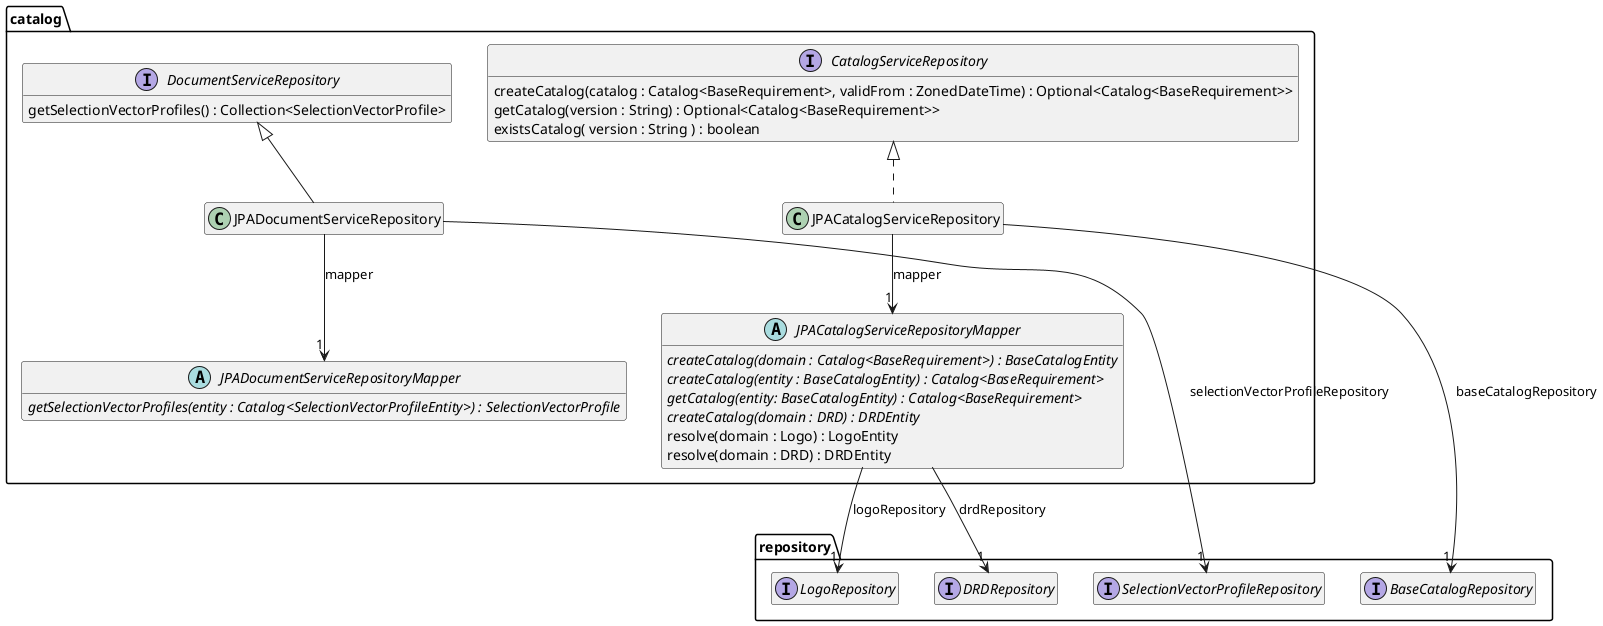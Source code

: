 @startuml Ebene3.png
hide empty members

package repository {
    interface BaseCatalogRepository
    interface LogoRepository
    interface DRDRepository
    interface SelectionVectorProfileRepository

}
package catalog {
    interface CatalogServiceRepository {
        createCatalog(catalog : Catalog<BaseRequirement>, validFrom : ZonedDateTime) : Optional<Catalog<BaseRequirement>>
        getCatalog(version : String) : Optional<Catalog<BaseRequirement>>
        existsCatalog( version : String ) : boolean
    }

    abstract JPACatalogServiceRepositoryMapper {
        {abstract} createCatalog(domain : Catalog<BaseRequirement>) : BaseCatalogEntity
        {abstract} createCatalog(entity : BaseCatalogEntity) : Catalog<BaseRequirement>
        {abstract} getCatalog(entity: BaseCatalogEntity) : Catalog<BaseRequirement>
        {abstract} createCatalog(domain : DRD) : DRDEntity
        resolve(domain : Logo) : LogoEntity
        resolve(domain : DRD) : DRDEntity
    }
    JPACatalogServiceRepositoryMapper --> "1" LogoRepository : logoRepository
    JPACatalogServiceRepositoryMapper --> "1" DRDRepository : drdRepository

    class JPACatalogServiceRepository {
    }

    CatalogServiceRepository <|.. JPACatalogServiceRepository
    JPACatalogServiceRepository --> "1" JPACatalogServiceRepositoryMapper : mapper
    JPACatalogServiceRepository --> "1" BaseCatalogRepository : baseCatalogRepository

    abstract JPADocumentServiceRepositoryMapper {
        {abstract} getSelectionVectorProfiles(entity : Catalog<SelectionVectorProfileEntity>) : SelectionVectorProfile
    }

    interface DocumentServiceRepository {
        getSelectionVectorProfiles() : Collection<SelectionVectorProfile>
    }

    class JPADocumentServiceRepository {
    }
    DocumentServiceRepository <|-- JPADocumentServiceRepository
    JPADocumentServiceRepository --> "1" JPADocumentServiceRepositoryMapper : mapper
    JPADocumentServiceRepository --> "1" SelectionVectorProfileRepository : selectionVectorProfileRepository
}

@enduml